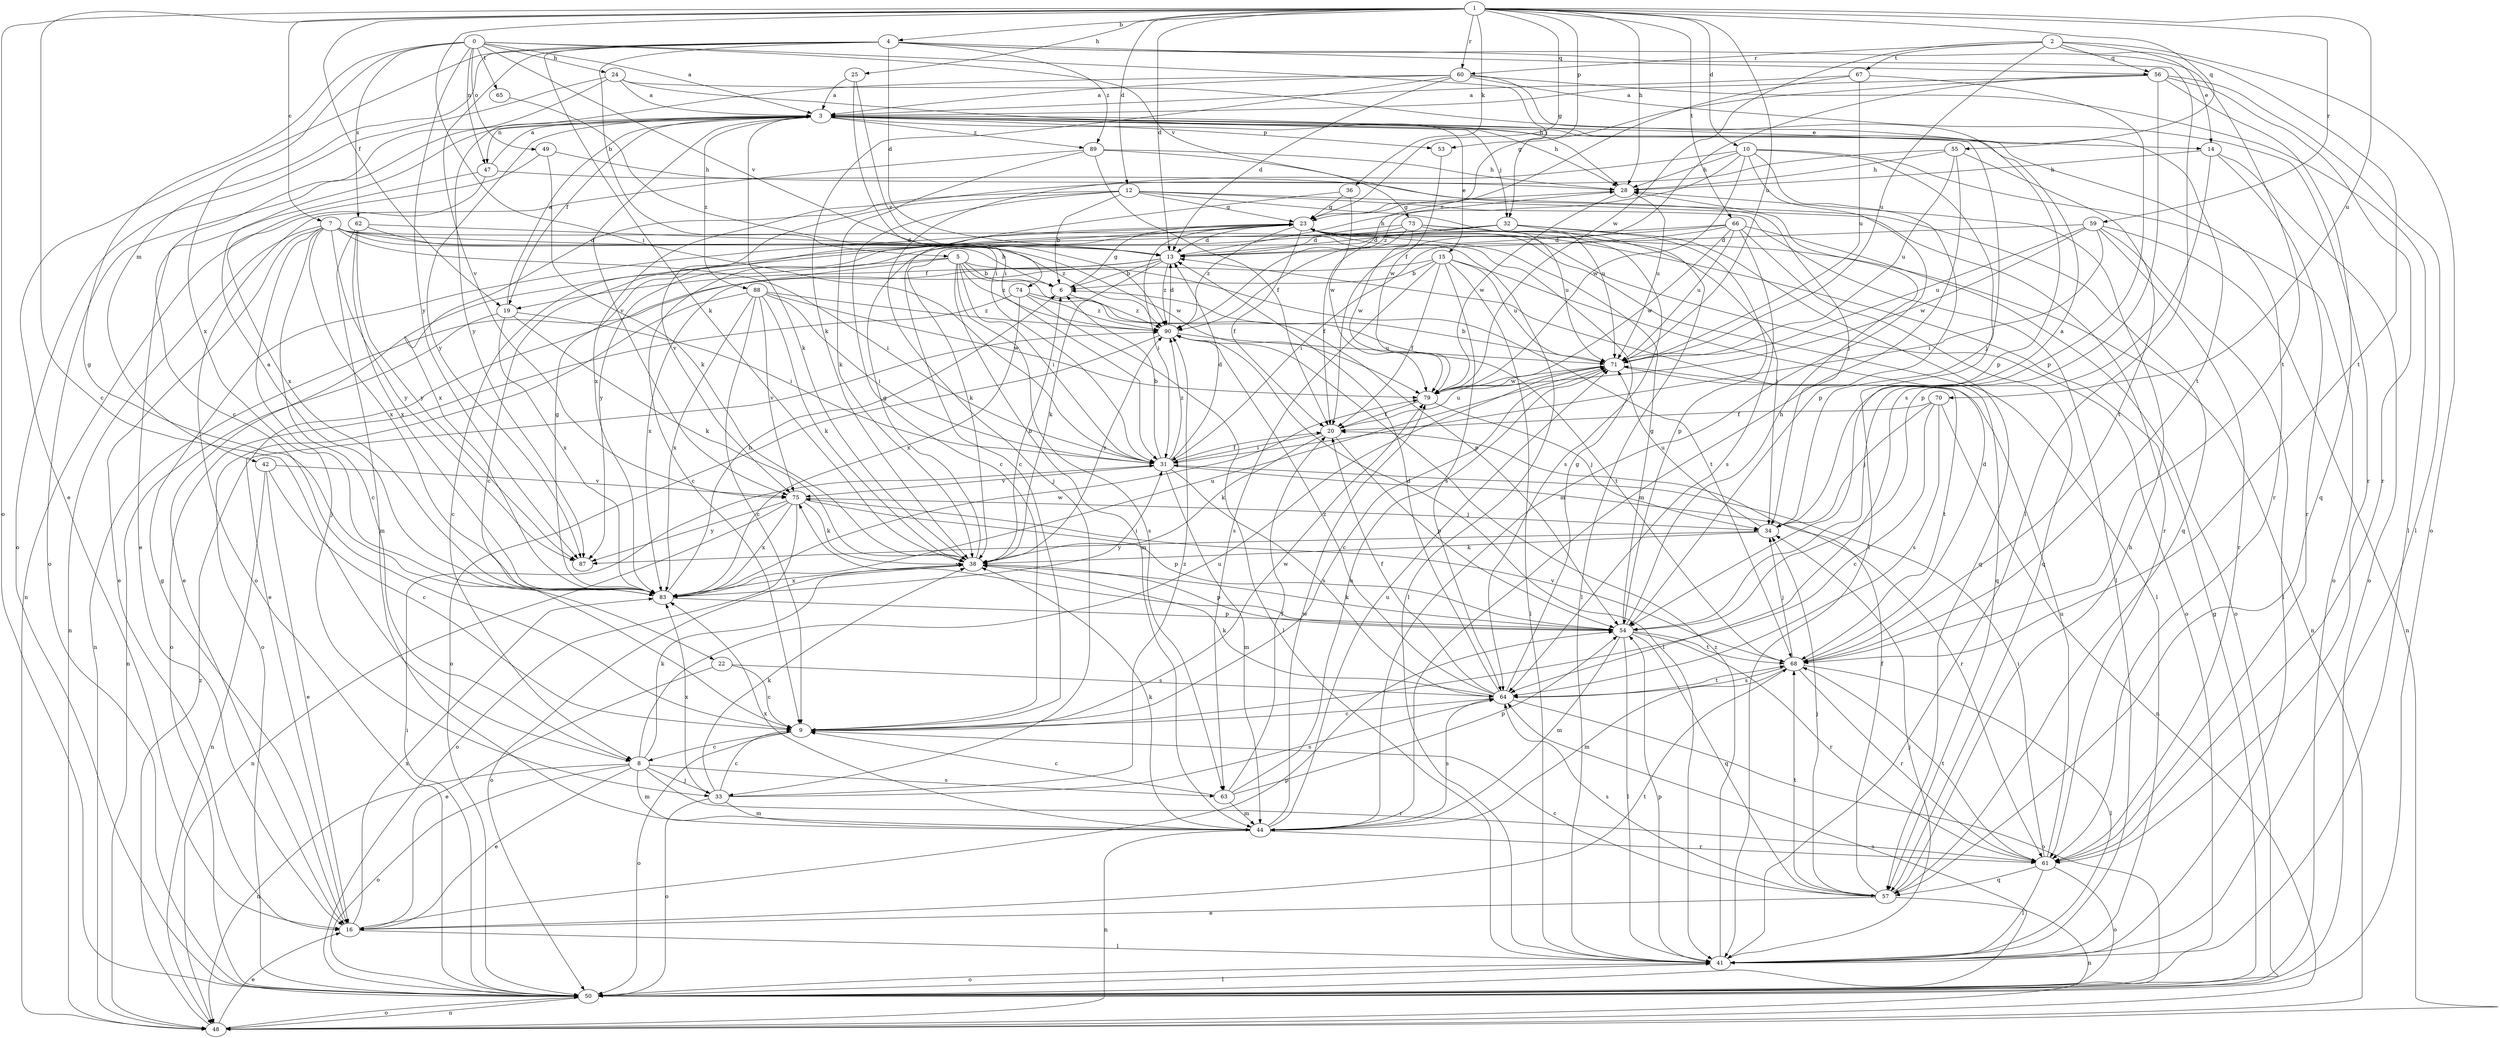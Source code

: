strict digraph  {
0;
1;
2;
3;
4;
5;
6;
7;
8;
9;
10;
12;
13;
14;
15;
16;
19;
20;
22;
23;
24;
25;
28;
31;
32;
33;
34;
36;
38;
41;
42;
44;
47;
48;
49;
50;
53;
54;
55;
56;
57;
59;
60;
61;
62;
63;
64;
65;
66;
67;
68;
70;
71;
73;
74;
75;
79;
83;
87;
88;
89;
90;
0 -> 3  [label=a];
0 -> 22  [label=g];
0 -> 24  [label=h];
0 -> 32  [label=j];
0 -> 47  [label=n];
0 -> 49  [label=o];
0 -> 62  [label=s];
0 -> 65  [label=t];
0 -> 73  [label=v];
0 -> 74  [label=v];
0 -> 83  [label=x];
0 -> 87  [label=y];
1 -> 4  [label=b];
1 -> 7  [label=c];
1 -> 8  [label=c];
1 -> 10  [label=d];
1 -> 12  [label=d];
1 -> 13  [label=d];
1 -> 19  [label=f];
1 -> 23  [label=g];
1 -> 25  [label=h];
1 -> 28  [label=h];
1 -> 31  [label=i];
1 -> 36  [label=k];
1 -> 50  [label=o];
1 -> 53  [label=p];
1 -> 55  [label=q];
1 -> 59  [label=r];
1 -> 60  [label=r];
1 -> 66  [label=t];
1 -> 70  [label=u];
1 -> 71  [label=u];
2 -> 14  [label=e];
2 -> 50  [label=o];
2 -> 56  [label=q];
2 -> 60  [label=r];
2 -> 67  [label=t];
2 -> 68  [label=t];
2 -> 71  [label=u];
2 -> 79  [label=w];
3 -> 14  [label=e];
3 -> 15  [label=e];
3 -> 19  [label=f];
3 -> 28  [label=h];
3 -> 32  [label=j];
3 -> 38  [label=k];
3 -> 41  [label=l];
3 -> 47  [label=n];
3 -> 50  [label=o];
3 -> 53  [label=p];
3 -> 61  [label=r];
3 -> 75  [label=v];
3 -> 87  [label=y];
3 -> 88  [label=z];
3 -> 89  [label=z];
4 -> 5  [label=b];
4 -> 13  [label=d];
4 -> 16  [label=e];
4 -> 38  [label=k];
4 -> 41  [label=l];
4 -> 42  [label=m];
4 -> 56  [label=q];
4 -> 68  [label=t];
4 -> 75  [label=v];
4 -> 89  [label=z];
5 -> 6  [label=b];
5 -> 8  [label=c];
5 -> 31  [label=i];
5 -> 44  [label=m];
5 -> 54  [label=p];
5 -> 63  [label=s];
5 -> 68  [label=t];
5 -> 83  [label=x];
5 -> 90  [label=z];
6 -> 23  [label=g];
6 -> 90  [label=z];
7 -> 6  [label=b];
7 -> 8  [label=c];
7 -> 13  [label=d];
7 -> 16  [label=e];
7 -> 31  [label=i];
7 -> 33  [label=j];
7 -> 41  [label=l];
7 -> 48  [label=n];
7 -> 79  [label=w];
7 -> 83  [label=x];
7 -> 87  [label=y];
8 -> 16  [label=e];
8 -> 33  [label=j];
8 -> 38  [label=k];
8 -> 44  [label=m];
8 -> 48  [label=n];
8 -> 50  [label=o];
8 -> 61  [label=r];
8 -> 63  [label=s];
8 -> 71  [label=u];
9 -> 8  [label=c];
9 -> 50  [label=o];
9 -> 79  [label=w];
10 -> 28  [label=h];
10 -> 33  [label=j];
10 -> 34  [label=j];
10 -> 44  [label=m];
10 -> 50  [label=o];
10 -> 54  [label=p];
10 -> 79  [label=w];
10 -> 90  [label=z];
12 -> 6  [label=b];
12 -> 9  [label=c];
12 -> 23  [label=g];
12 -> 41  [label=l];
12 -> 61  [label=r];
12 -> 71  [label=u];
12 -> 75  [label=v];
12 -> 83  [label=x];
13 -> 6  [label=b];
13 -> 16  [label=e];
13 -> 19  [label=f];
13 -> 28  [label=h];
13 -> 38  [label=k];
13 -> 90  [label=z];
14 -> 28  [label=h];
14 -> 50  [label=o];
14 -> 54  [label=p];
14 -> 61  [label=r];
15 -> 6  [label=b];
15 -> 20  [label=f];
15 -> 41  [label=l];
15 -> 48  [label=n];
15 -> 57  [label=q];
15 -> 63  [label=s];
15 -> 64  [label=s];
15 -> 71  [label=u];
16 -> 23  [label=g];
16 -> 41  [label=l];
16 -> 54  [label=p];
16 -> 68  [label=t];
16 -> 83  [label=x];
19 -> 3  [label=a];
19 -> 31  [label=i];
19 -> 38  [label=k];
19 -> 48  [label=n];
19 -> 83  [label=x];
20 -> 31  [label=i];
20 -> 38  [label=k];
20 -> 54  [label=p];
20 -> 71  [label=u];
22 -> 9  [label=c];
22 -> 16  [label=e];
22 -> 64  [label=s];
23 -> 13  [label=d];
23 -> 20  [label=f];
23 -> 31  [label=i];
23 -> 41  [label=l];
23 -> 48  [label=n];
23 -> 50  [label=o];
23 -> 87  [label=y];
23 -> 90  [label=z];
24 -> 3  [label=a];
24 -> 9  [label=c];
24 -> 28  [label=h];
24 -> 50  [label=o];
24 -> 54  [label=p];
25 -> 3  [label=a];
25 -> 31  [label=i];
25 -> 90  [label=z];
28 -> 23  [label=g];
28 -> 71  [label=u];
28 -> 79  [label=w];
31 -> 6  [label=b];
31 -> 13  [label=d];
31 -> 20  [label=f];
31 -> 44  [label=m];
31 -> 61  [label=r];
31 -> 64  [label=s];
31 -> 75  [label=v];
31 -> 90  [label=z];
32 -> 9  [label=c];
32 -> 13  [label=d];
32 -> 16  [label=e];
32 -> 41  [label=l];
32 -> 54  [label=p];
32 -> 57  [label=q];
33 -> 9  [label=c];
33 -> 38  [label=k];
33 -> 44  [label=m];
33 -> 50  [label=o];
33 -> 64  [label=s];
33 -> 83  [label=x];
33 -> 90  [label=z];
34 -> 3  [label=a];
34 -> 38  [label=k];
34 -> 71  [label=u];
34 -> 87  [label=y];
36 -> 9  [label=c];
36 -> 23  [label=g];
36 -> 79  [label=w];
38 -> 6  [label=b];
38 -> 23  [label=g];
38 -> 50  [label=o];
38 -> 54  [label=p];
38 -> 83  [label=x];
38 -> 90  [label=z];
41 -> 34  [label=j];
41 -> 50  [label=o];
41 -> 54  [label=p];
41 -> 90  [label=z];
42 -> 9  [label=c];
42 -> 16  [label=e];
42 -> 48  [label=n];
42 -> 75  [label=v];
44 -> 38  [label=k];
44 -> 48  [label=n];
44 -> 61  [label=r];
44 -> 64  [label=s];
44 -> 71  [label=u];
44 -> 79  [label=w];
44 -> 83  [label=x];
47 -> 3  [label=a];
47 -> 16  [label=e];
47 -> 57  [label=q];
47 -> 83  [label=x];
48 -> 16  [label=e];
48 -> 50  [label=o];
48 -> 90  [label=z];
49 -> 28  [label=h];
49 -> 38  [label=k];
49 -> 48  [label=n];
50 -> 23  [label=g];
50 -> 31  [label=i];
50 -> 41  [label=l];
50 -> 48  [label=n];
50 -> 64  [label=s];
53 -> 79  [label=w];
54 -> 23  [label=g];
54 -> 28  [label=h];
54 -> 38  [label=k];
54 -> 41  [label=l];
54 -> 44  [label=m];
54 -> 57  [label=q];
54 -> 61  [label=r];
54 -> 68  [label=t];
54 -> 75  [label=v];
55 -> 28  [label=h];
55 -> 44  [label=m];
55 -> 68  [label=t];
55 -> 71  [label=u];
55 -> 83  [label=x];
56 -> 3  [label=a];
56 -> 20  [label=f];
56 -> 23  [label=g];
56 -> 41  [label=l];
56 -> 57  [label=q];
56 -> 61  [label=r];
56 -> 64  [label=s];
57 -> 9  [label=c];
57 -> 16  [label=e];
57 -> 20  [label=f];
57 -> 28  [label=h];
57 -> 34  [label=j];
57 -> 48  [label=n];
57 -> 64  [label=s];
57 -> 68  [label=t];
59 -> 13  [label=d];
59 -> 31  [label=i];
59 -> 41  [label=l];
59 -> 48  [label=n];
59 -> 61  [label=r];
59 -> 71  [label=u];
59 -> 79  [label=w];
60 -> 3  [label=a];
60 -> 13  [label=d];
60 -> 38  [label=k];
60 -> 41  [label=l];
60 -> 61  [label=r];
60 -> 68  [label=t];
60 -> 87  [label=y];
61 -> 31  [label=i];
61 -> 41  [label=l];
61 -> 50  [label=o];
61 -> 57  [label=q];
61 -> 68  [label=t];
61 -> 71  [label=u];
62 -> 13  [label=d];
62 -> 44  [label=m];
62 -> 83  [label=x];
62 -> 87  [label=y];
62 -> 90  [label=z];
63 -> 9  [label=c];
63 -> 20  [label=f];
63 -> 44  [label=m];
63 -> 54  [label=p];
63 -> 71  [label=u];
64 -> 9  [label=c];
64 -> 13  [label=d];
64 -> 20  [label=f];
64 -> 23  [label=g];
64 -> 38  [label=k];
64 -> 50  [label=o];
64 -> 68  [label=t];
64 -> 90  [label=z];
65 -> 31  [label=i];
66 -> 13  [label=d];
66 -> 31  [label=i];
66 -> 38  [label=k];
66 -> 50  [label=o];
66 -> 57  [label=q];
66 -> 64  [label=s];
66 -> 71  [label=u];
66 -> 79  [label=w];
67 -> 3  [label=a];
67 -> 54  [label=p];
67 -> 71  [label=u];
67 -> 90  [label=z];
68 -> 13  [label=d];
68 -> 34  [label=j];
68 -> 41  [label=l];
68 -> 44  [label=m];
68 -> 61  [label=r];
68 -> 64  [label=s];
68 -> 75  [label=v];
70 -> 9  [label=c];
70 -> 20  [label=f];
70 -> 34  [label=j];
70 -> 48  [label=n];
70 -> 64  [label=s];
71 -> 6  [label=b];
71 -> 9  [label=c];
71 -> 68  [label=t];
71 -> 79  [label=w];
73 -> 9  [label=c];
73 -> 13  [label=d];
73 -> 20  [label=f];
73 -> 34  [label=j];
73 -> 64  [label=s];
73 -> 71  [label=u];
73 -> 79  [label=w];
74 -> 41  [label=l];
74 -> 50  [label=o];
74 -> 68  [label=t];
74 -> 83  [label=x];
74 -> 90  [label=z];
75 -> 34  [label=j];
75 -> 38  [label=k];
75 -> 48  [label=n];
75 -> 50  [label=o];
75 -> 54  [label=p];
75 -> 83  [label=x];
75 -> 87  [label=y];
79 -> 20  [label=f];
79 -> 34  [label=j];
83 -> 3  [label=a];
83 -> 6  [label=b];
83 -> 23  [label=g];
83 -> 31  [label=i];
83 -> 54  [label=p];
83 -> 71  [label=u];
83 -> 79  [label=w];
88 -> 9  [label=c];
88 -> 31  [label=i];
88 -> 38  [label=k];
88 -> 50  [label=o];
88 -> 75  [label=v];
88 -> 79  [label=w];
88 -> 83  [label=x];
88 -> 90  [label=z];
89 -> 20  [label=f];
89 -> 28  [label=h];
89 -> 34  [label=j];
89 -> 38  [label=k];
89 -> 50  [label=o];
90 -> 13  [label=d];
90 -> 41  [label=l];
90 -> 50  [label=o];
90 -> 71  [label=u];
}
